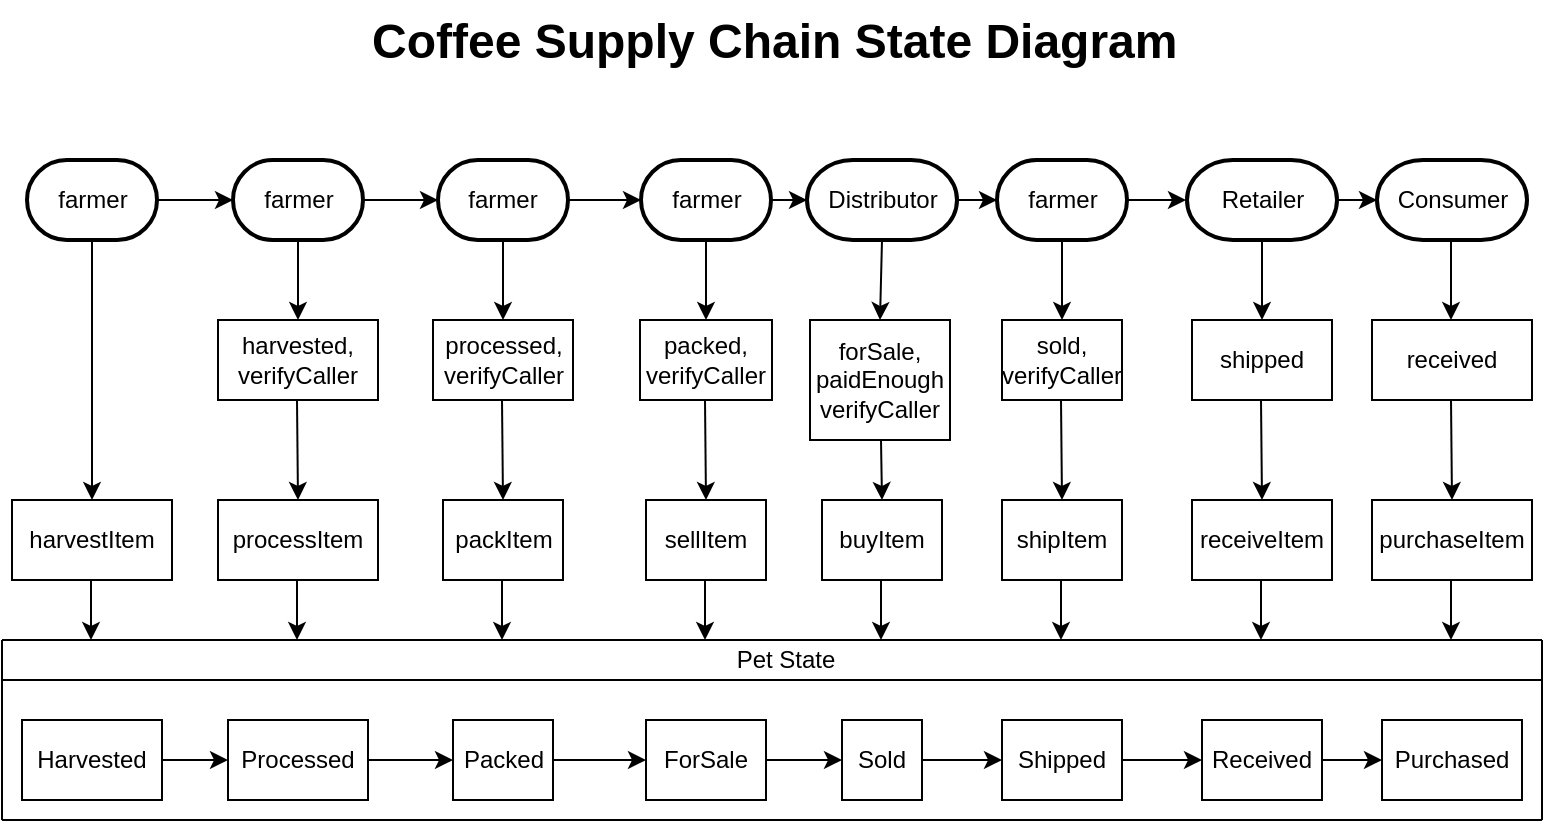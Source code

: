 <mxfile version="16.4.5" type="device"><diagram id="t9FqWY4UW1uQlBnNr380" name="Page-1"><mxGraphModel dx="1426" dy="777" grid="1" gridSize="10" guides="1" tooltips="1" connect="1" arrows="1" fold="1" page="1" pageScale="1" pageWidth="827" pageHeight="1169" math="0" shadow="0"><root><mxCell id="0"/><mxCell id="1" parent="0"/><mxCell id="klQxxlOh72SQSvOW9jBo-2" value="&lt;span style=&quot;font-family: &amp;#34;helvetica&amp;#34; ; font-size: 24px ; font-style: normal ; font-weight: 700 ; letter-spacing: normal ; text-align: center ; text-indent: 0px ; text-transform: none ; word-spacing: 0px ; float: none ; display: inline&quot;&gt;Coffee Supply Chain State Diagram&lt;/span&gt;" style="text;whiteSpace=wrap;html=1;" parent="1" vertex="1"><mxGeometry x="211" y="40" width="449" height="30" as="geometry"/></mxCell><mxCell id="klQxxlOh72SQSvOW9jBo-3" value="Harvested" style="rounded=0;whiteSpace=wrap;html=1;" parent="1" vertex="1"><mxGeometry x="38" y="400" width="70" height="40" as="geometry"/></mxCell><mxCell id="klQxxlOh72SQSvOW9jBo-4" value="Processed" style="rounded=0;whiteSpace=wrap;html=1;" parent="1" vertex="1"><mxGeometry x="141" y="400" width="70" height="40" as="geometry"/></mxCell><mxCell id="klQxxlOh72SQSvOW9jBo-5" value="Packed" style="rounded=0;whiteSpace=wrap;html=1;" parent="1" vertex="1"><mxGeometry x="253.5" y="400" width="50" height="40" as="geometry"/></mxCell><mxCell id="klQxxlOh72SQSvOW9jBo-6" value="ForSale" style="rounded=0;whiteSpace=wrap;html=1;" parent="1" vertex="1"><mxGeometry x="350" y="400" width="60" height="40" as="geometry"/></mxCell><mxCell id="klQxxlOh72SQSvOW9jBo-7" value="Sold" style="rounded=0;whiteSpace=wrap;html=1;" parent="1" vertex="1"><mxGeometry x="448" y="400" width="40" height="40" as="geometry"/></mxCell><mxCell id="klQxxlOh72SQSvOW9jBo-8" value="Shipped" style="rounded=0;whiteSpace=wrap;html=1;" parent="1" vertex="1"><mxGeometry x="528" y="400" width="60" height="40" as="geometry"/></mxCell><mxCell id="klQxxlOh72SQSvOW9jBo-9" value="Received" style="rounded=0;whiteSpace=wrap;html=1;" parent="1" vertex="1"><mxGeometry x="628" y="400" width="60" height="40" as="geometry"/></mxCell><mxCell id="klQxxlOh72SQSvOW9jBo-10" value="Purchased" style="rounded=0;whiteSpace=wrap;html=1;" parent="1" vertex="1"><mxGeometry x="718" y="400" width="70" height="40" as="geometry"/></mxCell><mxCell id="klQxxlOh72SQSvOW9jBo-11" value="" style="endArrow=classic;html=1;exitX=1;exitY=0.5;exitDx=0;exitDy=0;entryX=0;entryY=0.5;entryDx=0;entryDy=0;" parent="1" source="klQxxlOh72SQSvOW9jBo-3" target="klQxxlOh72SQSvOW9jBo-4" edge="1"><mxGeometry width="50" height="50" relative="1" as="geometry"><mxPoint x="396" y="380" as="sourcePoint"/><mxPoint x="446" y="330" as="targetPoint"/></mxGeometry></mxCell><mxCell id="klQxxlOh72SQSvOW9jBo-13" value="" style="endArrow=classic;html=1;exitX=1;exitY=0.5;exitDx=0;exitDy=0;entryX=0;entryY=0.5;entryDx=0;entryDy=0;" parent="1" source="klQxxlOh72SQSvOW9jBo-4" target="klQxxlOh72SQSvOW9jBo-5" edge="1"><mxGeometry width="50" height="50" relative="1" as="geometry"><mxPoint x="396" y="380" as="sourcePoint"/><mxPoint x="446" y="330" as="targetPoint"/></mxGeometry></mxCell><mxCell id="klQxxlOh72SQSvOW9jBo-14" value="" style="endArrow=classic;html=1;exitX=1;exitY=0.5;exitDx=0;exitDy=0;entryX=0;entryY=0.5;entryDx=0;entryDy=0;" parent="1" source="klQxxlOh72SQSvOW9jBo-5" target="klQxxlOh72SQSvOW9jBo-6" edge="1"><mxGeometry width="50" height="50" relative="1" as="geometry"><mxPoint x="256" y="430" as="sourcePoint"/><mxPoint x="276" y="430" as="targetPoint"/></mxGeometry></mxCell><mxCell id="klQxxlOh72SQSvOW9jBo-15" value="" style="endArrow=classic;html=1;exitX=1;exitY=0.5;exitDx=0;exitDy=0;entryX=0;entryY=0.5;entryDx=0;entryDy=0;" parent="1" source="klQxxlOh72SQSvOW9jBo-6" target="klQxxlOh72SQSvOW9jBo-7" edge="1"><mxGeometry width="50" height="50" relative="1" as="geometry"><mxPoint x="266" y="440" as="sourcePoint"/><mxPoint x="286" y="440" as="targetPoint"/></mxGeometry></mxCell><mxCell id="klQxxlOh72SQSvOW9jBo-16" value="" style="endArrow=classic;html=1;exitX=1;exitY=0.5;exitDx=0;exitDy=0;entryX=0;entryY=0.5;entryDx=0;entryDy=0;" parent="1" source="klQxxlOh72SQSvOW9jBo-7" target="klQxxlOh72SQSvOW9jBo-8" edge="1"><mxGeometry width="50" height="50" relative="1" as="geometry"><mxPoint x="276" y="450" as="sourcePoint"/><mxPoint x="296" y="450" as="targetPoint"/></mxGeometry></mxCell><mxCell id="klQxxlOh72SQSvOW9jBo-17" value="" style="endArrow=classic;html=1;exitX=1;exitY=0.5;exitDx=0;exitDy=0;entryX=0;entryY=0.5;entryDx=0;entryDy=0;" parent="1" source="klQxxlOh72SQSvOW9jBo-8" target="klQxxlOh72SQSvOW9jBo-9" edge="1"><mxGeometry width="50" height="50" relative="1" as="geometry"><mxPoint x="466" y="430" as="sourcePoint"/><mxPoint x="486" y="430" as="targetPoint"/></mxGeometry></mxCell><mxCell id="klQxxlOh72SQSvOW9jBo-18" value="" style="endArrow=classic;html=1;exitX=1;exitY=0.5;exitDx=0;exitDy=0;entryX=0;entryY=0.5;entryDx=0;entryDy=0;" parent="1" source="klQxxlOh72SQSvOW9jBo-9" target="klQxxlOh72SQSvOW9jBo-10" edge="1"><mxGeometry width="50" height="50" relative="1" as="geometry"><mxPoint x="546" y="430" as="sourcePoint"/><mxPoint x="566" y="430" as="targetPoint"/></mxGeometry></mxCell><mxCell id="klQxxlOh72SQSvOW9jBo-19" value="Pet State" style="text;html=1;strokeColor=none;fillColor=none;align=center;verticalAlign=middle;whiteSpace=wrap;rounded=0;" parent="1" vertex="1"><mxGeometry x="375" y="360" width="90" height="20" as="geometry"/></mxCell><mxCell id="klQxxlOh72SQSvOW9jBo-20" value="" style="endArrow=none;html=1;" parent="1" edge="1"><mxGeometry width="50" height="50" relative="1" as="geometry"><mxPoint x="28" y="360" as="sourcePoint"/><mxPoint x="798" y="360" as="targetPoint"/></mxGeometry></mxCell><mxCell id="klQxxlOh72SQSvOW9jBo-21" value="" style="endArrow=none;html=1;" parent="1" edge="1"><mxGeometry width="50" height="50" relative="1" as="geometry"><mxPoint x="28" y="380" as="sourcePoint"/><mxPoint x="798" y="380" as="targetPoint"/></mxGeometry></mxCell><mxCell id="klQxxlOh72SQSvOW9jBo-22" value="" style="endArrow=none;html=1;" parent="1" edge="1"><mxGeometry width="50" height="50" relative="1" as="geometry"><mxPoint x="28" y="450" as="sourcePoint"/><mxPoint x="798" y="450" as="targetPoint"/></mxGeometry></mxCell><mxCell id="klQxxlOh72SQSvOW9jBo-23" value="" style="endArrow=none;html=1;" parent="1" edge="1"><mxGeometry width="50" height="50" relative="1" as="geometry"><mxPoint x="28" y="450" as="sourcePoint"/><mxPoint x="28" y="360" as="targetPoint"/></mxGeometry></mxCell><mxCell id="klQxxlOh72SQSvOW9jBo-24" value="" style="endArrow=none;html=1;" parent="1" edge="1"><mxGeometry width="50" height="50" relative="1" as="geometry"><mxPoint x="798" y="450" as="sourcePoint"/><mxPoint x="798" y="360" as="targetPoint"/></mxGeometry></mxCell><mxCell id="klQxxlOh72SQSvOW9jBo-26" value="harvestItem" style="rounded=0;whiteSpace=wrap;html=1;" parent="1" vertex="1"><mxGeometry x="33" y="290" width="80" height="40" as="geometry"/></mxCell><mxCell id="klQxxlOh72SQSvOW9jBo-27" value="processItem" style="rounded=0;whiteSpace=wrap;html=1;" parent="1" vertex="1"><mxGeometry x="136" y="290" width="80" height="40" as="geometry"/></mxCell><mxCell id="klQxxlOh72SQSvOW9jBo-28" value="packItem" style="rounded=0;whiteSpace=wrap;html=1;" parent="1" vertex="1"><mxGeometry x="248.5" y="290" width="60" height="40" as="geometry"/></mxCell><mxCell id="klQxxlOh72SQSvOW9jBo-29" value="sellItem" style="rounded=0;whiteSpace=wrap;html=1;" parent="1" vertex="1"><mxGeometry x="350" y="290" width="60" height="40" as="geometry"/></mxCell><mxCell id="klQxxlOh72SQSvOW9jBo-30" value="buyItem" style="rounded=0;whiteSpace=wrap;html=1;" parent="1" vertex="1"><mxGeometry x="438" y="290" width="60" height="40" as="geometry"/></mxCell><mxCell id="klQxxlOh72SQSvOW9jBo-31" value="shipItem" style="rounded=0;whiteSpace=wrap;html=1;" parent="1" vertex="1"><mxGeometry x="528" y="290" width="60" height="40" as="geometry"/></mxCell><mxCell id="klQxxlOh72SQSvOW9jBo-32" value="receiveItem" style="rounded=0;whiteSpace=wrap;html=1;" parent="1" vertex="1"><mxGeometry x="623" y="290" width="70" height="40" as="geometry"/></mxCell><mxCell id="klQxxlOh72SQSvOW9jBo-33" value="purchaseItem" style="rounded=0;whiteSpace=wrap;html=1;" parent="1" vertex="1"><mxGeometry x="713" y="290" width="80" height="40" as="geometry"/></mxCell><mxCell id="klQxxlOh72SQSvOW9jBo-45" value="harvested,&lt;br&gt;verifyCaller" style="rounded=0;whiteSpace=wrap;html=1;" parent="1" vertex="1"><mxGeometry x="136" y="200" width="80" height="40" as="geometry"/></mxCell><mxCell id="klQxxlOh72SQSvOW9jBo-46" value="processed,&lt;br&gt;verifyCaller" style="rounded=0;whiteSpace=wrap;html=1;" parent="1" vertex="1"><mxGeometry x="243.5" y="200" width="70" height="40" as="geometry"/></mxCell><mxCell id="klQxxlOh72SQSvOW9jBo-47" value="packed,&lt;br&gt;verifyCaller" style="rounded=0;whiteSpace=wrap;html=1;" parent="1" vertex="1"><mxGeometry x="347" y="200" width="66" height="40" as="geometry"/></mxCell><mxCell id="klQxxlOh72SQSvOW9jBo-48" value="forSale,&lt;br&gt;paidEnough&lt;br&gt;verifyCaller" style="rounded=0;whiteSpace=wrap;html=1;" parent="1" vertex="1"><mxGeometry x="432" y="200" width="70" height="60" as="geometry"/></mxCell><mxCell id="klQxxlOh72SQSvOW9jBo-49" value="sold,&lt;br&gt;verifyCaller" style="rounded=0;whiteSpace=wrap;html=1;" parent="1" vertex="1"><mxGeometry x="528" y="200" width="60" height="40" as="geometry"/></mxCell><mxCell id="klQxxlOh72SQSvOW9jBo-50" value="shipped" style="rounded=0;whiteSpace=wrap;html=1;" parent="1" vertex="1"><mxGeometry x="623" y="200" width="70" height="40" as="geometry"/></mxCell><mxCell id="klQxxlOh72SQSvOW9jBo-51" value="received" style="rounded=0;whiteSpace=wrap;html=1;" parent="1" vertex="1"><mxGeometry x="713" y="200" width="80" height="40" as="geometry"/></mxCell><mxCell id="klQxxlOh72SQSvOW9jBo-63" value="farmer" style="strokeWidth=2;html=1;shape=mxgraph.flowchart.terminator;whiteSpace=wrap;" parent="1" vertex="1"><mxGeometry x="246" y="120" width="65" height="40" as="geometry"/></mxCell><mxCell id="klQxxlOh72SQSvOW9jBo-65" value="Distributor" style="strokeWidth=2;html=1;shape=mxgraph.flowchart.terminator;whiteSpace=wrap;" parent="1" vertex="1"><mxGeometry x="430.5" y="120" width="75" height="40" as="geometry"/></mxCell><mxCell id="klQxxlOh72SQSvOW9jBo-66" value="farmer" style="strokeWidth=2;html=1;shape=mxgraph.flowchart.terminator;whiteSpace=wrap;" parent="1" vertex="1"><mxGeometry x="143.5" y="120" width="65" height="40" as="geometry"/></mxCell><mxCell id="klQxxlOh72SQSvOW9jBo-67" value="farmer" style="strokeWidth=2;html=1;shape=mxgraph.flowchart.terminator;whiteSpace=wrap;" parent="1" vertex="1"><mxGeometry x="40.5" y="120" width="65" height="40" as="geometry"/></mxCell><mxCell id="klQxxlOh72SQSvOW9jBo-68" value="farmer" style="strokeWidth=2;html=1;shape=mxgraph.flowchart.terminator;whiteSpace=wrap;" parent="1" vertex="1"><mxGeometry x="347.5" y="120" width="65" height="40" as="geometry"/></mxCell><mxCell id="klQxxlOh72SQSvOW9jBo-69" value="Retailer" style="strokeWidth=2;html=1;shape=mxgraph.flowchart.terminator;whiteSpace=wrap;" parent="1" vertex="1"><mxGeometry x="620.5" y="120" width="75" height="40" as="geometry"/></mxCell><mxCell id="klQxxlOh72SQSvOW9jBo-70" value="farmer" style="strokeWidth=2;html=1;shape=mxgraph.flowchart.terminator;whiteSpace=wrap;" parent="1" vertex="1"><mxGeometry x="525.5" y="120" width="65" height="40" as="geometry"/></mxCell><mxCell id="klQxxlOh72SQSvOW9jBo-71" value="Consumer" style="strokeWidth=2;html=1;shape=mxgraph.flowchart.terminator;whiteSpace=wrap;" parent="1" vertex="1"><mxGeometry x="715.5" y="120" width="75" height="40" as="geometry"/></mxCell><mxCell id="klQxxlOh72SQSvOW9jBo-72" value="" style="endArrow=classic;html=1;exitX=1;exitY=0.5;exitDx=0;exitDy=0;exitPerimeter=0;entryX=0;entryY=0.5;entryDx=0;entryDy=0;entryPerimeter=0;" parent="1" source="klQxxlOh72SQSvOW9jBo-67" target="klQxxlOh72SQSvOW9jBo-66" edge="1"><mxGeometry width="50" height="50" relative="1" as="geometry"><mxPoint x="388" y="300" as="sourcePoint"/><mxPoint x="438" y="250" as="targetPoint"/></mxGeometry></mxCell><mxCell id="klQxxlOh72SQSvOW9jBo-73" value="" style="endArrow=classic;html=1;exitX=1;exitY=0.5;exitDx=0;exitDy=0;exitPerimeter=0;entryX=0;entryY=0.5;entryDx=0;entryDy=0;entryPerimeter=0;" parent="1" source="klQxxlOh72SQSvOW9jBo-66" target="klQxxlOh72SQSvOW9jBo-63" edge="1"><mxGeometry width="50" height="50" relative="1" as="geometry"><mxPoint x="134.5" y="150" as="sourcePoint"/><mxPoint x="168.5" y="150" as="targetPoint"/></mxGeometry></mxCell><mxCell id="klQxxlOh72SQSvOW9jBo-74" value="" style="endArrow=classic;html=1;entryX=0;entryY=0.5;entryDx=0;entryDy=0;entryPerimeter=0;exitX=1;exitY=0.5;exitDx=0;exitDy=0;exitPerimeter=0;" parent="1" source="klQxxlOh72SQSvOW9jBo-63" target="klQxxlOh72SQSvOW9jBo-68" edge="1"><mxGeometry width="50" height="50" relative="1" as="geometry"><mxPoint x="318" y="140" as="sourcePoint"/><mxPoint x="178.5" y="160" as="targetPoint"/></mxGeometry></mxCell><mxCell id="klQxxlOh72SQSvOW9jBo-75" value="" style="endArrow=classic;html=1;entryX=0;entryY=0.5;entryDx=0;entryDy=0;entryPerimeter=0;exitX=1;exitY=0.5;exitDx=0;exitDy=0;exitPerimeter=0;" parent="1" source="klQxxlOh72SQSvOW9jBo-68" target="klQxxlOh72SQSvOW9jBo-65" edge="1"><mxGeometry width="50" height="50" relative="1" as="geometry"><mxPoint x="328" y="150" as="sourcePoint"/><mxPoint x="357.5" y="150" as="targetPoint"/></mxGeometry></mxCell><mxCell id="klQxxlOh72SQSvOW9jBo-76" value="" style="endArrow=classic;html=1;entryX=0;entryY=0.5;entryDx=0;entryDy=0;entryPerimeter=0;exitX=1;exitY=0.5;exitDx=0;exitDy=0;exitPerimeter=0;" parent="1" source="klQxxlOh72SQSvOW9jBo-65" target="klQxxlOh72SQSvOW9jBo-70" edge="1"><mxGeometry width="50" height="50" relative="1" as="geometry"><mxPoint x="408" y="180" as="sourcePoint"/><mxPoint x="439.5" y="150" as="targetPoint"/></mxGeometry></mxCell><mxCell id="klQxxlOh72SQSvOW9jBo-77" value="" style="endArrow=classic;html=1;exitX=1;exitY=0.5;exitDx=0;exitDy=0;exitPerimeter=0;" parent="1" source="klQxxlOh72SQSvOW9jBo-70" edge="1"><mxGeometry width="50" height="50" relative="1" as="geometry"><mxPoint x="390" y="260" as="sourcePoint"/><mxPoint x="620" y="140" as="targetPoint"/></mxGeometry></mxCell><mxCell id="klQxxlOh72SQSvOW9jBo-78" value="" style="endArrow=classic;html=1;exitX=1;exitY=0.5;exitDx=0;exitDy=0;exitPerimeter=0;entryX=0;entryY=0.5;entryDx=0;entryDy=0;entryPerimeter=0;" parent="1" source="klQxxlOh72SQSvOW9jBo-69" target="klQxxlOh72SQSvOW9jBo-71" edge="1"><mxGeometry width="50" height="50" relative="1" as="geometry"><mxPoint x="600.5" y="150" as="sourcePoint"/><mxPoint x="630" y="150" as="targetPoint"/></mxGeometry></mxCell><mxCell id="klQxxlOh72SQSvOW9jBo-80" value="" style="endArrow=classic;html=1;exitX=0.5;exitY=1;exitDx=0;exitDy=0;entryX=0.5;entryY=0;entryDx=0;entryDy=0;exitPerimeter=0;" parent="1" source="klQxxlOh72SQSvOW9jBo-66" target="klQxxlOh72SQSvOW9jBo-45" edge="1"><mxGeometry width="50" height="50" relative="1" as="geometry"><mxPoint x="83" y="170" as="sourcePoint"/><mxPoint x="83" y="210" as="targetPoint"/></mxGeometry></mxCell><mxCell id="klQxxlOh72SQSvOW9jBo-81" value="" style="endArrow=classic;html=1;exitX=0.5;exitY=1;exitDx=0;exitDy=0;entryX=0.5;entryY=0;entryDx=0;entryDy=0;exitPerimeter=0;" parent="1" source="klQxxlOh72SQSvOW9jBo-63" target="klQxxlOh72SQSvOW9jBo-46" edge="1"><mxGeometry width="50" height="50" relative="1" as="geometry"><mxPoint x="186" y="170" as="sourcePoint"/><mxPoint x="186" y="210" as="targetPoint"/></mxGeometry></mxCell><mxCell id="klQxxlOh72SQSvOW9jBo-82" value="" style="endArrow=classic;html=1;exitX=0.5;exitY=1;exitDx=0;exitDy=0;entryX=0.5;entryY=0;entryDx=0;entryDy=0;exitPerimeter=0;" parent="1" source="klQxxlOh72SQSvOW9jBo-68" target="klQxxlOh72SQSvOW9jBo-47" edge="1"><mxGeometry width="50" height="50" relative="1" as="geometry"><mxPoint x="288.5" y="170" as="sourcePoint"/><mxPoint x="288.5" y="210" as="targetPoint"/></mxGeometry></mxCell><mxCell id="klQxxlOh72SQSvOW9jBo-83" value="" style="endArrow=classic;html=1;exitX=0.5;exitY=1;exitDx=0;exitDy=0;entryX=0.5;entryY=0;entryDx=0;entryDy=0;exitPerimeter=0;" parent="1" source="klQxxlOh72SQSvOW9jBo-65" target="klQxxlOh72SQSvOW9jBo-48" edge="1"><mxGeometry width="50" height="50" relative="1" as="geometry"><mxPoint x="390" y="170" as="sourcePoint"/><mxPoint x="390" y="210" as="targetPoint"/></mxGeometry></mxCell><mxCell id="klQxxlOh72SQSvOW9jBo-84" value="" style="endArrow=classic;html=1;exitX=0.5;exitY=1;exitDx=0;exitDy=0;entryX=0.5;entryY=0;entryDx=0;entryDy=0;exitPerimeter=0;" parent="1" source="klQxxlOh72SQSvOW9jBo-70" target="klQxxlOh72SQSvOW9jBo-49" edge="1"><mxGeometry width="50" height="50" relative="1" as="geometry"><mxPoint x="478" y="170" as="sourcePoint"/><mxPoint x="477" y="210" as="targetPoint"/></mxGeometry></mxCell><mxCell id="klQxxlOh72SQSvOW9jBo-85" value="" style="endArrow=classic;html=1;exitX=0.5;exitY=1;exitDx=0;exitDy=0;entryX=0.5;entryY=0;entryDx=0;entryDy=0;exitPerimeter=0;" parent="1" source="klQxxlOh72SQSvOW9jBo-69" target="klQxxlOh72SQSvOW9jBo-50" edge="1"><mxGeometry width="50" height="50" relative="1" as="geometry"><mxPoint x="568" y="170" as="sourcePoint"/><mxPoint x="568" y="210" as="targetPoint"/></mxGeometry></mxCell><mxCell id="klQxxlOh72SQSvOW9jBo-86" value="" style="endArrow=classic;html=1;exitX=0.5;exitY=1;exitDx=0;exitDy=0;entryX=0.5;entryY=0;entryDx=0;entryDy=0;exitPerimeter=0;" parent="1" edge="1"><mxGeometry width="50" height="50" relative="1" as="geometry"><mxPoint x="752.5" y="160" as="sourcePoint"/><mxPoint x="752.5" y="200" as="targetPoint"/></mxGeometry></mxCell><mxCell id="klQxxlOh72SQSvOW9jBo-87" value="" style="endArrow=classic;html=1;exitX=0.5;exitY=1;exitDx=0;exitDy=0;exitPerimeter=0;entryX=0.5;entryY=0;entryDx=0;entryDy=0;" parent="1" source="klQxxlOh72SQSvOW9jBo-67" target="klQxxlOh72SQSvOW9jBo-26" edge="1"><mxGeometry width="50" height="50" relative="1" as="geometry"><mxPoint x="72.5" y="240" as="sourcePoint"/><mxPoint x="72.5" y="280" as="targetPoint"/></mxGeometry></mxCell><mxCell id="klQxxlOh72SQSvOW9jBo-88" value="" style="endArrow=classic;html=1;exitX=0.5;exitY=1;exitDx=0;exitDy=0;exitPerimeter=0;entryX=0.5;entryY=0;entryDx=0;entryDy=0;" parent="1" edge="1"><mxGeometry width="50" height="50" relative="1" as="geometry"><mxPoint x="175.5" y="240" as="sourcePoint"/><mxPoint x="176" y="290" as="targetPoint"/></mxGeometry></mxCell><mxCell id="klQxxlOh72SQSvOW9jBo-89" value="" style="endArrow=classic;html=1;exitX=0.5;exitY=1;exitDx=0;exitDy=0;exitPerimeter=0;entryX=0.5;entryY=0;entryDx=0;entryDy=0;" parent="1" edge="1"><mxGeometry width="50" height="50" relative="1" as="geometry"><mxPoint x="278" y="240" as="sourcePoint"/><mxPoint x="278.5" y="290" as="targetPoint"/></mxGeometry></mxCell><mxCell id="klQxxlOh72SQSvOW9jBo-90" value="" style="endArrow=classic;html=1;exitX=0.5;exitY=1;exitDx=0;exitDy=0;exitPerimeter=0;entryX=0.5;entryY=0;entryDx=0;entryDy=0;" parent="1" edge="1"><mxGeometry width="50" height="50" relative="1" as="geometry"><mxPoint x="379.5" y="240" as="sourcePoint"/><mxPoint x="380" y="290" as="targetPoint"/></mxGeometry></mxCell><mxCell id="klQxxlOh72SQSvOW9jBo-91" value="" style="endArrow=classic;html=1;exitX=0.5;exitY=1;exitDx=0;exitDy=0;exitPerimeter=0;entryX=0.5;entryY=0;entryDx=0;entryDy=0;" parent="1" edge="1"><mxGeometry width="50" height="50" relative="1" as="geometry"><mxPoint x="557.5" y="240" as="sourcePoint"/><mxPoint x="558" y="290" as="targetPoint"/></mxGeometry></mxCell><mxCell id="klQxxlOh72SQSvOW9jBo-92" value="" style="endArrow=classic;html=1;exitX=0.5;exitY=1;exitDx=0;exitDy=0;exitPerimeter=0;entryX=0.5;entryY=0;entryDx=0;entryDy=0;" parent="1" edge="1"><mxGeometry width="50" height="50" relative="1" as="geometry"><mxPoint x="657.5" y="240" as="sourcePoint"/><mxPoint x="658" y="290" as="targetPoint"/></mxGeometry></mxCell><mxCell id="klQxxlOh72SQSvOW9jBo-93" value="" style="endArrow=classic;html=1;exitX=0.5;exitY=1;exitDx=0;exitDy=0;exitPerimeter=0;entryX=0.5;entryY=0;entryDx=0;entryDy=0;" parent="1" edge="1"><mxGeometry width="50" height="50" relative="1" as="geometry"><mxPoint x="752.5" y="240" as="sourcePoint"/><mxPoint x="753" y="290" as="targetPoint"/></mxGeometry></mxCell><mxCell id="klQxxlOh72SQSvOW9jBo-94" value="" style="endArrow=classic;html=1;exitX=0.5;exitY=1;exitDx=0;exitDy=0;exitPerimeter=0;" parent="1" edge="1"><mxGeometry width="50" height="50" relative="1" as="geometry"><mxPoint x="467.5" y="260" as="sourcePoint"/><mxPoint x="468" y="290" as="targetPoint"/></mxGeometry></mxCell><mxCell id="klQxxlOh72SQSvOW9jBo-95" value="" style="endArrow=classic;html=1;" parent="1" edge="1"><mxGeometry width="50" height="50" relative="1" as="geometry"><mxPoint x="72.5" y="330" as="sourcePoint"/><mxPoint x="72.5" y="360" as="targetPoint"/></mxGeometry></mxCell><mxCell id="klQxxlOh72SQSvOW9jBo-96" value="" style="endArrow=classic;html=1;" parent="1" edge="1"><mxGeometry width="50" height="50" relative="1" as="geometry"><mxPoint x="175.5" y="330" as="sourcePoint"/><mxPoint x="175.5" y="360" as="targetPoint"/></mxGeometry></mxCell><mxCell id="klQxxlOh72SQSvOW9jBo-97" value="" style="endArrow=classic;html=1;" parent="1" edge="1"><mxGeometry width="50" height="50" relative="1" as="geometry"><mxPoint x="278" y="330" as="sourcePoint"/><mxPoint x="278" y="360" as="targetPoint"/></mxGeometry></mxCell><mxCell id="klQxxlOh72SQSvOW9jBo-98" value="" style="endArrow=classic;html=1;" parent="1" edge="1"><mxGeometry width="50" height="50" relative="1" as="geometry"><mxPoint x="379.5" y="330" as="sourcePoint"/><mxPoint x="379.5" y="360" as="targetPoint"/></mxGeometry></mxCell><mxCell id="klQxxlOh72SQSvOW9jBo-99" value="" style="endArrow=classic;html=1;" parent="1" edge="1"><mxGeometry width="50" height="50" relative="1" as="geometry"><mxPoint x="467.5" y="330" as="sourcePoint"/><mxPoint x="467.5" y="360" as="targetPoint"/></mxGeometry></mxCell><mxCell id="klQxxlOh72SQSvOW9jBo-100" value="" style="endArrow=classic;html=1;" parent="1" edge="1"><mxGeometry width="50" height="50" relative="1" as="geometry"><mxPoint x="557.5" y="330" as="sourcePoint"/><mxPoint x="557.5" y="360" as="targetPoint"/></mxGeometry></mxCell><mxCell id="klQxxlOh72SQSvOW9jBo-101" value="" style="endArrow=classic;html=1;" parent="1" edge="1"><mxGeometry width="50" height="50" relative="1" as="geometry"><mxPoint x="657.5" y="330" as="sourcePoint"/><mxPoint x="657.5" y="360" as="targetPoint"/></mxGeometry></mxCell><mxCell id="klQxxlOh72SQSvOW9jBo-102" value="" style="endArrow=classic;html=1;" parent="1" edge="1"><mxGeometry width="50" height="50" relative="1" as="geometry"><mxPoint x="752.5" y="330" as="sourcePoint"/><mxPoint x="752.5" y="360" as="targetPoint"/></mxGeometry></mxCell></root></mxGraphModel></diagram></mxfile>